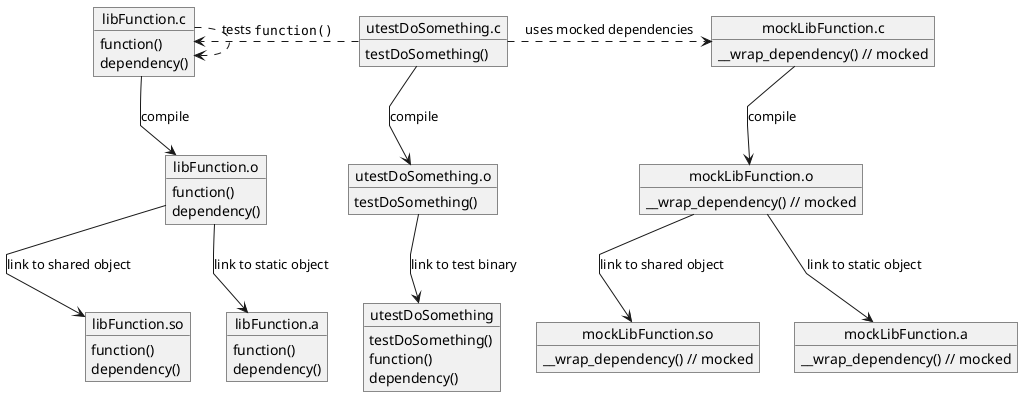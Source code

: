 @startuml
skinparam linetype polyline

object "libFunction.c" as libFunc_c {
	function()
	dependency()
}
object "libFunction.o" as libFunc_o {
	function()
	dependency()
}
object "libFunction.so" as libFunc_so {
	function()
	dependency()
}
object "libFunction.a" as libFunc_a {
	function()
	dependency()
}

object "utestDoSomething.c" as utestDoSome_c {
	testDoSomething()
}
object "utestDoSomething.o" as utestDoSome_o {
	testDoSomething()
}
object "utestDoSomething" as utestDoSome_bin {
	testDoSomething()
	function()
	dependency()
}

object "mockLibFunction.c" as mockLibFunc_c {
	__wrap_dependency() // mocked
}
object "mockLibFunction.o" as mockLibFunc_o {
	__wrap_dependency() // mocked
}
object "mockLibFunction.so" as mockLibFunc_so {
	__wrap_dependency() // mocked
}
object "mockLibFunction.a" as mockLibFunc_a {
	__wrap_dependency() // mocked
}

libFunc_c .> libFunc_c /': depends on ""dependency()""'/
libFunc_c --> libFunc_o : compile
libFunc_o --> libFunc_so : link to shared object
libFunc_o --> libFunc_a : link to static object

utestDoSome_c .> libFunc_c : tests ""function()""
utestDoSome_c .> mockLibFunc_c : uses mocked dependencies
utestDoSome_c --> utestDoSome_o : compile
utestDoSome_o --> utestDoSome_bin : link to test binary

mockLibFunc_c --> mockLibFunc_o : compile
mockLibFunc_o --> mockLibFunc_so : link to shared object
mockLibFunc_o --> mockLibFunc_a : link to static object

'libFunc_a --> utestDoSome_bin : link ""function()"" to test
'mockLibFunc_so --> utestDoSome_bin : link mocked dependencies to test


libFunc_c -[hidden]-> libFunc_o
libFunc_o -[hidden]-> libFunc_a
libFunc_o -[hidden]-> libFunc_so

utestDoSome_c -[hidden]-> utestDoSome_o
utestDoSome_o -[hidden]-> utestDoSome_bin

mockLibFunc_c -[hidden]-> mockLibFunc_o
mockLibFunc_o -[hidden]-> mockLibFunc_a
mockLibFunc_o -[hidden]-> mockLibFunc_so

libFunc_c -[hidden]> utestDoSome_c
utestDoSome_c -[hidden]> mockLibFunc_c

libFunc_o -[hidden]> utestDoSome_o
utestDoSome_o -[hidden]> mockLibFunc_o

libFunc_so -[hidden]> libFunc_a
'libFunc_so -[hidden]> utestDoSome_bin
libFunc_a -[hidden]> utestDoSome_bin
utestDoSome_bin -[hidden]> mockLibFunc_so
'utestDoSome_bin -[hidden]> mockLibFunc_a
mockLibFunc_so -[hidden]> mockLibFunc_a

@enduml
